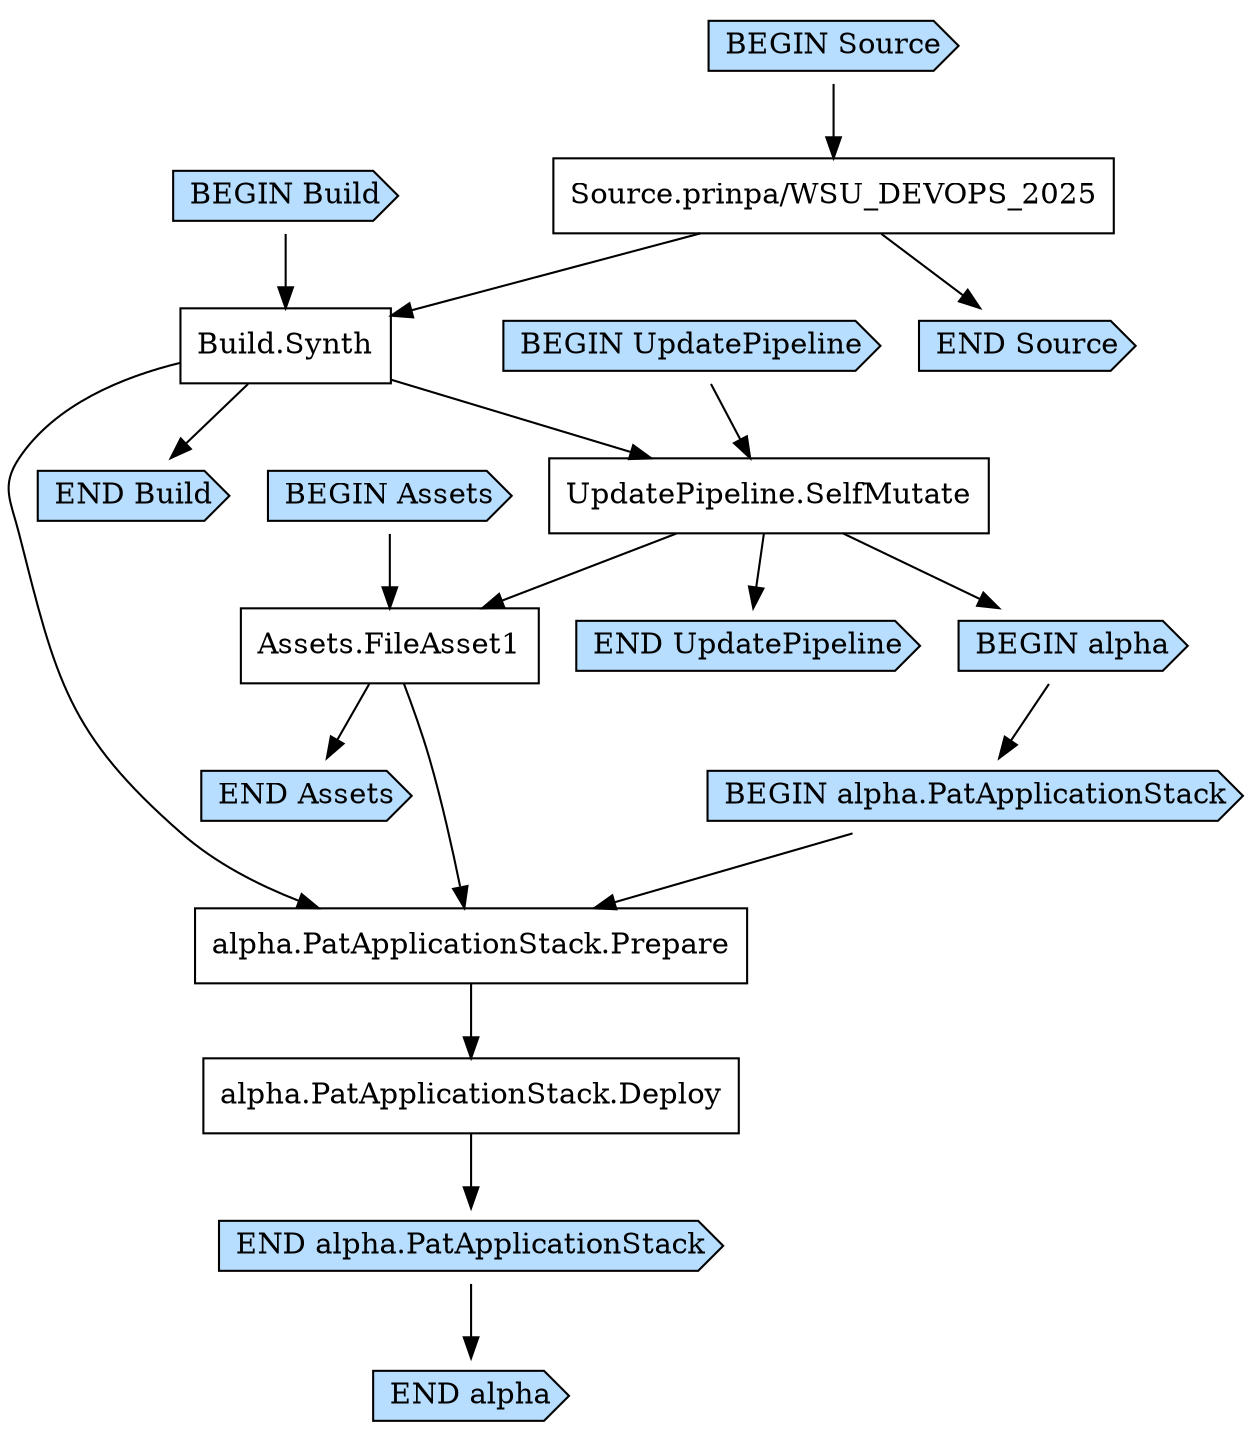 digraph G {
  # Arrows represent an "unlocks" relationship (opposite of dependency). So chosen
  # because the layout looks more natural that way.
  # To represent subgraph dependencies, subgraphs are represented by BEGIN/END nodes.
  # To render: `dot -Tsvg PatDowdPipelineStackWebHealthPipeline1502FD75.dot > graph.svg`, open in a browser.
  node [shape="box"];
"BEGIN Build" [shape="cds", style="filled", fillcolor="#b7deff"];
"END Build" [shape="cds", style="filled", fillcolor="#b7deff"];
"Build.Synth";
"Source.prinpa/WSU_DEVOPS_2025" -> "Build.Synth";
"BEGIN Build" -> "Build.Synth";
"Build.Synth" -> "END Build";
"BEGIN UpdatePipeline" [shape="cds", style="filled", fillcolor="#b7deff"];
"END UpdatePipeline" [shape="cds", style="filled", fillcolor="#b7deff"];
"UpdatePipeline.SelfMutate";
"Build.Synth" -> "UpdatePipeline.SelfMutate";
"BEGIN UpdatePipeline" -> "UpdatePipeline.SelfMutate";
"UpdatePipeline.SelfMutate" -> "END UpdatePipeline";
"BEGIN Assets" [shape="cds", style="filled", fillcolor="#b7deff"];
"END Assets" [shape="cds", style="filled", fillcolor="#b7deff"];
"Assets.FileAsset1";
"UpdatePipeline.SelfMutate" -> "Assets.FileAsset1";
"BEGIN Assets" -> "Assets.FileAsset1";
"Assets.FileAsset1" -> "END Assets";
"BEGIN alpha" [shape="cds", style="filled", fillcolor="#b7deff"];
"END alpha" [shape="cds", style="filled", fillcolor="#b7deff"];
"UpdatePipeline.SelfMutate" -> "BEGIN alpha";
"BEGIN alpha.PatApplicationStack" [shape="cds", style="filled", fillcolor="#b7deff"];
"END alpha.PatApplicationStack" [shape="cds", style="filled", fillcolor="#b7deff"];
"alpha.PatApplicationStack.Deploy";
"alpha.PatApplicationStack.Prepare" -> "alpha.PatApplicationStack.Deploy";
"alpha.PatApplicationStack.Prepare";
"Build.Synth" -> "alpha.PatApplicationStack.Prepare";
"Assets.FileAsset1" -> "alpha.PatApplicationStack.Prepare";
"BEGIN alpha.PatApplicationStack" -> "alpha.PatApplicationStack.Prepare";
"alpha.PatApplicationStack.Deploy" -> "END alpha.PatApplicationStack";
"BEGIN alpha" -> "BEGIN alpha.PatApplicationStack";
"END alpha.PatApplicationStack" -> "END alpha";
"BEGIN Source" [shape="cds", style="filled", fillcolor="#b7deff"];
"END Source" [shape="cds", style="filled", fillcolor="#b7deff"];
"Source.prinpa/WSU_DEVOPS_2025";
"BEGIN Source" -> "Source.prinpa/WSU_DEVOPS_2025";
"Source.prinpa/WSU_DEVOPS_2025" -> "END Source";
}